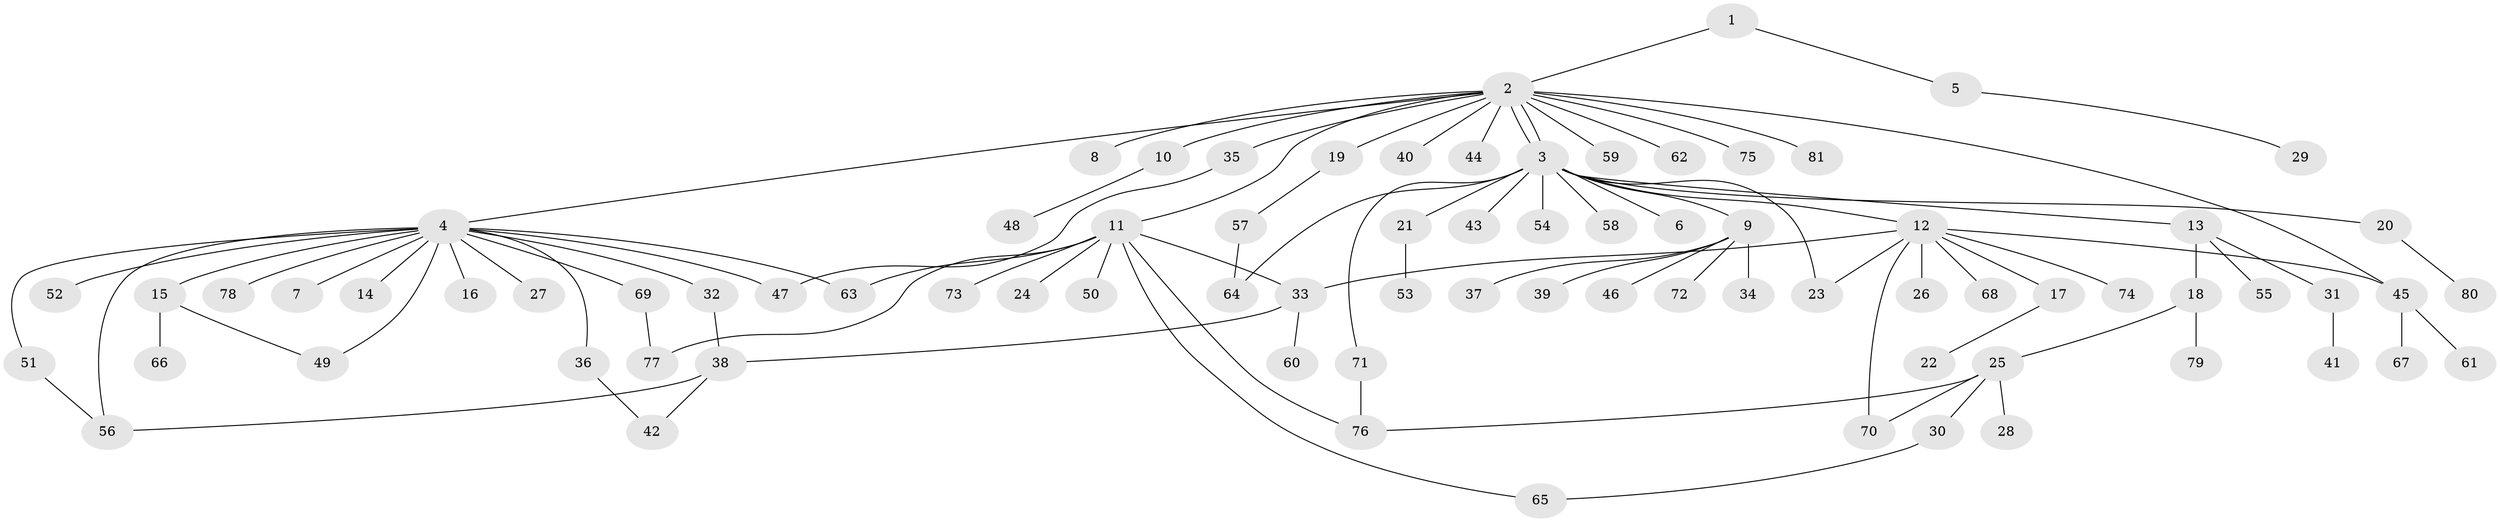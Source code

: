 // coarse degree distribution, {2: 0.24489795918367346, 1: 0.5510204081632653, 5: 0.02040816326530612, 12: 0.02040816326530612, 3: 0.061224489795918366, 11: 0.02040816326530612, 4: 0.02040816326530612, 7: 0.04081632653061224, 14: 0.02040816326530612}
// Generated by graph-tools (version 1.1) at 2025/36/03/04/25 23:36:55]
// undirected, 81 vertices, 97 edges
graph export_dot {
  node [color=gray90,style=filled];
  1;
  2;
  3;
  4;
  5;
  6;
  7;
  8;
  9;
  10;
  11;
  12;
  13;
  14;
  15;
  16;
  17;
  18;
  19;
  20;
  21;
  22;
  23;
  24;
  25;
  26;
  27;
  28;
  29;
  30;
  31;
  32;
  33;
  34;
  35;
  36;
  37;
  38;
  39;
  40;
  41;
  42;
  43;
  44;
  45;
  46;
  47;
  48;
  49;
  50;
  51;
  52;
  53;
  54;
  55;
  56;
  57;
  58;
  59;
  60;
  61;
  62;
  63;
  64;
  65;
  66;
  67;
  68;
  69;
  70;
  71;
  72;
  73;
  74;
  75;
  76;
  77;
  78;
  79;
  80;
  81;
  1 -- 2;
  1 -- 5;
  2 -- 3;
  2 -- 3;
  2 -- 4;
  2 -- 8;
  2 -- 10;
  2 -- 11;
  2 -- 19;
  2 -- 35;
  2 -- 40;
  2 -- 44;
  2 -- 45;
  2 -- 59;
  2 -- 62;
  2 -- 75;
  2 -- 81;
  3 -- 6;
  3 -- 9;
  3 -- 12;
  3 -- 13;
  3 -- 20;
  3 -- 21;
  3 -- 23;
  3 -- 43;
  3 -- 54;
  3 -- 58;
  3 -- 64;
  3 -- 71;
  4 -- 7;
  4 -- 14;
  4 -- 15;
  4 -- 16;
  4 -- 27;
  4 -- 32;
  4 -- 36;
  4 -- 47;
  4 -- 49;
  4 -- 51;
  4 -- 52;
  4 -- 56;
  4 -- 63;
  4 -- 69;
  4 -- 78;
  5 -- 29;
  9 -- 34;
  9 -- 37;
  9 -- 39;
  9 -- 46;
  9 -- 72;
  10 -- 48;
  11 -- 24;
  11 -- 33;
  11 -- 50;
  11 -- 63;
  11 -- 65;
  11 -- 73;
  11 -- 76;
  11 -- 77;
  12 -- 17;
  12 -- 23;
  12 -- 26;
  12 -- 33;
  12 -- 45;
  12 -- 68;
  12 -- 70;
  12 -- 74;
  13 -- 18;
  13 -- 31;
  13 -- 55;
  15 -- 49;
  15 -- 66;
  17 -- 22;
  18 -- 25;
  18 -- 79;
  19 -- 57;
  20 -- 80;
  21 -- 53;
  25 -- 28;
  25 -- 30;
  25 -- 70;
  25 -- 76;
  30 -- 65;
  31 -- 41;
  32 -- 38;
  33 -- 38;
  33 -- 60;
  35 -- 47;
  36 -- 42;
  38 -- 42;
  38 -- 56;
  45 -- 61;
  45 -- 67;
  51 -- 56;
  57 -- 64;
  69 -- 77;
  71 -- 76;
}
